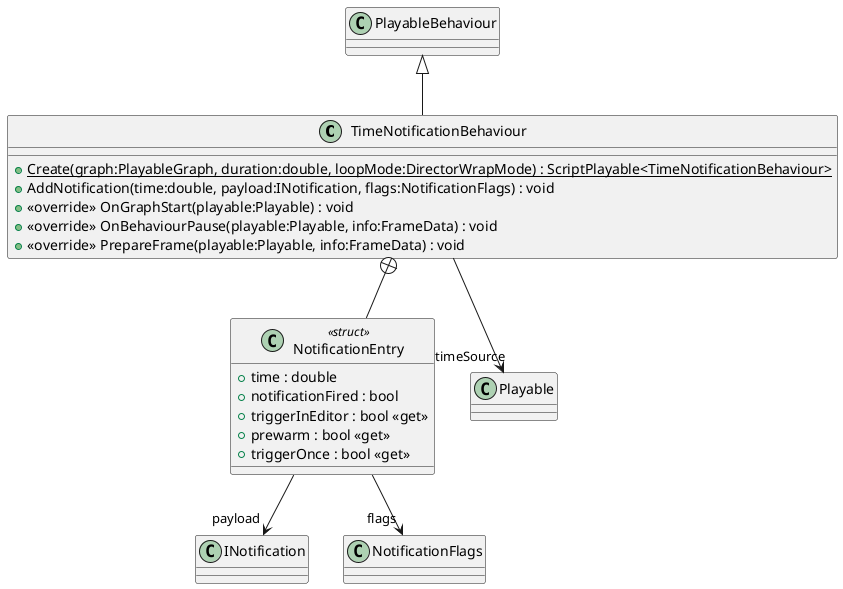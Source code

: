 @startuml
class TimeNotificationBehaviour {
    + {static} Create(graph:PlayableGraph, duration:double, loopMode:DirectorWrapMode) : ScriptPlayable<TimeNotificationBehaviour>
    + AddNotification(time:double, payload:INotification, flags:NotificationFlags) : void
    + <<override>> OnGraphStart(playable:Playable) : void
    + <<override>> OnBehaviourPause(playable:Playable, info:FrameData) : void
    + <<override>> PrepareFrame(playable:Playable, info:FrameData) : void
}
class NotificationEntry <<struct>> {
    + time : double
    + notificationFired : bool
    + triggerInEditor : bool <<get>>
    + prewarm : bool <<get>>
    + triggerOnce : bool <<get>>
}
PlayableBehaviour <|-- TimeNotificationBehaviour
TimeNotificationBehaviour --> "timeSource" Playable
TimeNotificationBehaviour +-- NotificationEntry
NotificationEntry --> "payload" INotification
NotificationEntry --> "flags" NotificationFlags
@enduml
